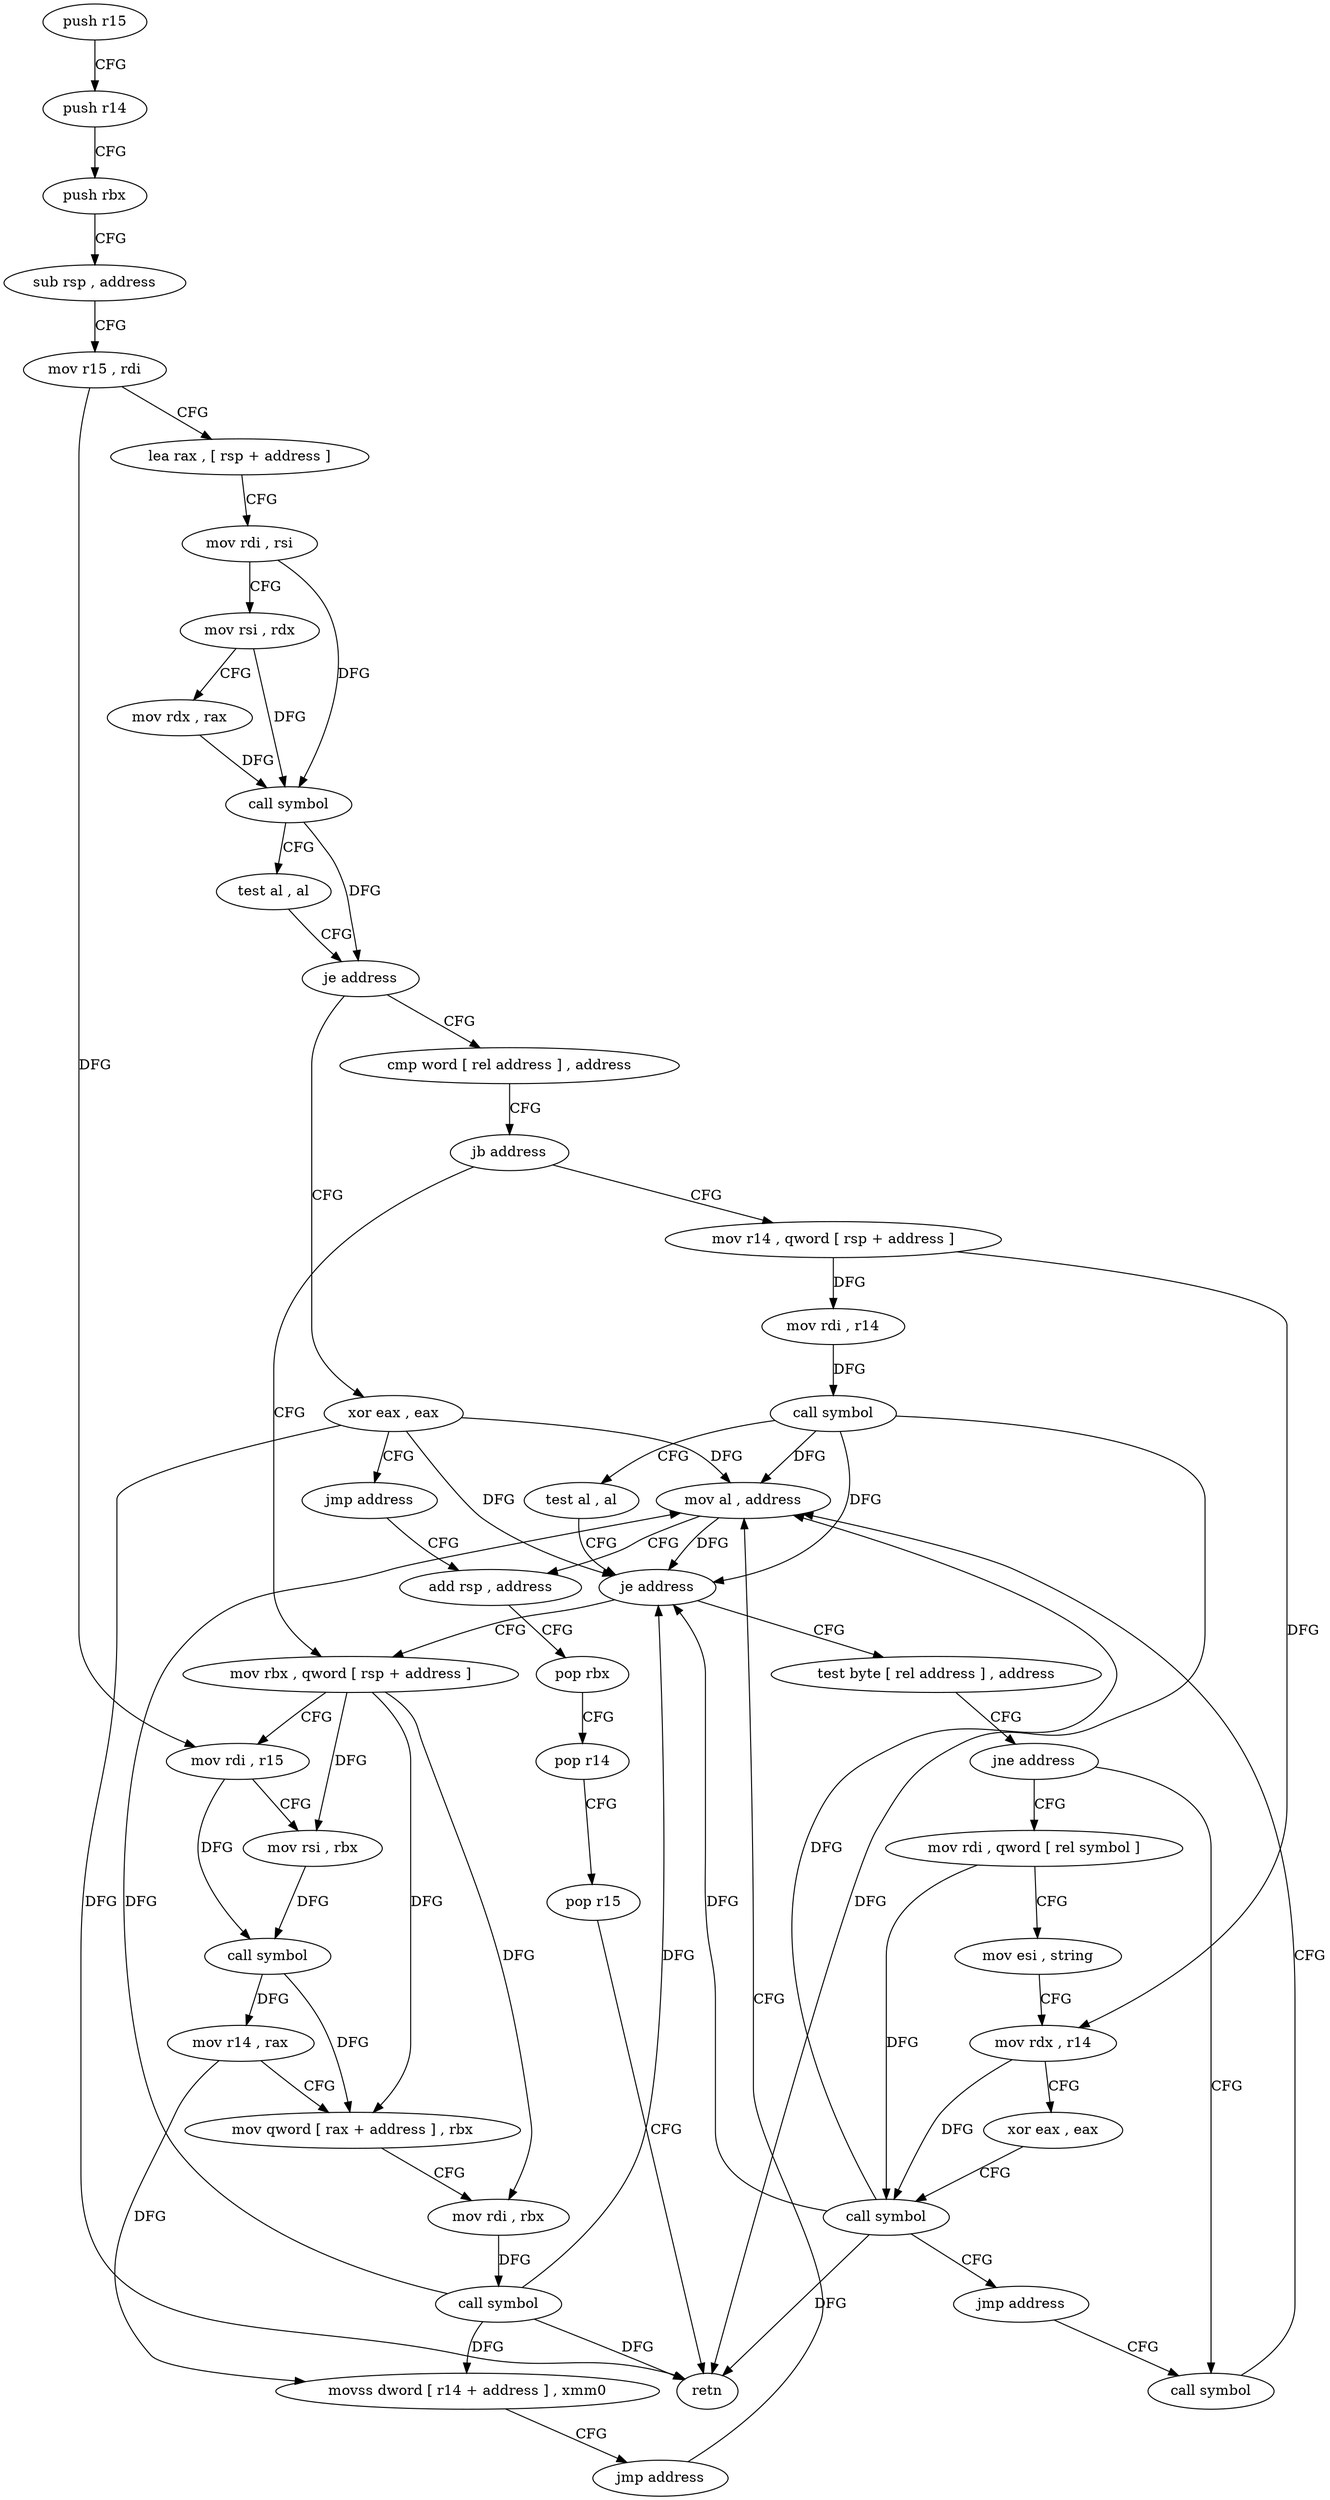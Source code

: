 digraph "func" {
"4241968" [label = "push r15" ]
"4241970" [label = "push r14" ]
"4241972" [label = "push rbx" ]
"4241973" [label = "sub rsp , address" ]
"4241977" [label = "mov r15 , rdi" ]
"4241980" [label = "lea rax , [ rsp + address ]" ]
"4241985" [label = "mov rdi , rsi" ]
"4241988" [label = "mov rsi , rdx" ]
"4241991" [label = "mov rdx , rax" ]
"4241994" [label = "call symbol" ]
"4241999" [label = "test al , al" ]
"4242001" [label = "je address" ]
"4242069" [label = "xor eax , eax" ]
"4242003" [label = "cmp word [ rel address ] , address" ]
"4242071" [label = "jmp address" ]
"4242089" [label = "add rsp , address" ]
"4242011" [label = "jb address" ]
"4242030" [label = "mov rbx , qword [ rsp + address ]" ]
"4242013" [label = "mov r14 , qword [ rsp + address ]" ]
"4242093" [label = "pop rbx" ]
"4242094" [label = "pop r14" ]
"4242096" [label = "pop r15" ]
"4242098" [label = "retn" ]
"4242035" [label = "mov rdi , r15" ]
"4242038" [label = "mov rsi , rbx" ]
"4242041" [label = "call symbol" ]
"4242046" [label = "mov r14 , rax" ]
"4242049" [label = "mov qword [ rax + address ] , rbx" ]
"4242053" [label = "mov rdi , rbx" ]
"4242056" [label = "call symbol" ]
"4242061" [label = "movss dword [ r14 + address ] , xmm0" ]
"4242067" [label = "jmp address" ]
"4242087" [label = "mov al , address" ]
"4242018" [label = "mov rdi , r14" ]
"4242021" [label = "call symbol" ]
"4242026" [label = "test al , al" ]
"4242028" [label = "je address" ]
"4242073" [label = "test byte [ rel address ] , address" ]
"4242080" [label = "jne address" ]
"4242099" [label = "mov rdi , qword [ rel symbol ]" ]
"4242082" [label = "call symbol" ]
"4242106" [label = "mov esi , string" ]
"4242111" [label = "mov rdx , r14" ]
"4242114" [label = "xor eax , eax" ]
"4242116" [label = "call symbol" ]
"4242121" [label = "jmp address" ]
"4241968" -> "4241970" [ label = "CFG" ]
"4241970" -> "4241972" [ label = "CFG" ]
"4241972" -> "4241973" [ label = "CFG" ]
"4241973" -> "4241977" [ label = "CFG" ]
"4241977" -> "4241980" [ label = "CFG" ]
"4241977" -> "4242035" [ label = "DFG" ]
"4241980" -> "4241985" [ label = "CFG" ]
"4241985" -> "4241988" [ label = "CFG" ]
"4241985" -> "4241994" [ label = "DFG" ]
"4241988" -> "4241991" [ label = "CFG" ]
"4241988" -> "4241994" [ label = "DFG" ]
"4241991" -> "4241994" [ label = "DFG" ]
"4241994" -> "4241999" [ label = "CFG" ]
"4241994" -> "4242001" [ label = "DFG" ]
"4241999" -> "4242001" [ label = "CFG" ]
"4242001" -> "4242069" [ label = "CFG" ]
"4242001" -> "4242003" [ label = "CFG" ]
"4242069" -> "4242071" [ label = "CFG" ]
"4242069" -> "4242098" [ label = "DFG" ]
"4242069" -> "4242028" [ label = "DFG" ]
"4242069" -> "4242087" [ label = "DFG" ]
"4242003" -> "4242011" [ label = "CFG" ]
"4242071" -> "4242089" [ label = "CFG" ]
"4242089" -> "4242093" [ label = "CFG" ]
"4242011" -> "4242030" [ label = "CFG" ]
"4242011" -> "4242013" [ label = "CFG" ]
"4242030" -> "4242035" [ label = "CFG" ]
"4242030" -> "4242038" [ label = "DFG" ]
"4242030" -> "4242049" [ label = "DFG" ]
"4242030" -> "4242053" [ label = "DFG" ]
"4242013" -> "4242018" [ label = "DFG" ]
"4242013" -> "4242111" [ label = "DFG" ]
"4242093" -> "4242094" [ label = "CFG" ]
"4242094" -> "4242096" [ label = "CFG" ]
"4242096" -> "4242098" [ label = "CFG" ]
"4242035" -> "4242038" [ label = "CFG" ]
"4242035" -> "4242041" [ label = "DFG" ]
"4242038" -> "4242041" [ label = "DFG" ]
"4242041" -> "4242046" [ label = "DFG" ]
"4242041" -> "4242049" [ label = "DFG" ]
"4242046" -> "4242049" [ label = "CFG" ]
"4242046" -> "4242061" [ label = "DFG" ]
"4242049" -> "4242053" [ label = "CFG" ]
"4242053" -> "4242056" [ label = "DFG" ]
"4242056" -> "4242061" [ label = "DFG" ]
"4242056" -> "4242098" [ label = "DFG" ]
"4242056" -> "4242028" [ label = "DFG" ]
"4242056" -> "4242087" [ label = "DFG" ]
"4242061" -> "4242067" [ label = "CFG" ]
"4242067" -> "4242087" [ label = "CFG" ]
"4242087" -> "4242089" [ label = "CFG" ]
"4242087" -> "4242028" [ label = "DFG" ]
"4242018" -> "4242021" [ label = "DFG" ]
"4242021" -> "4242026" [ label = "CFG" ]
"4242021" -> "4242098" [ label = "DFG" ]
"4242021" -> "4242028" [ label = "DFG" ]
"4242021" -> "4242087" [ label = "DFG" ]
"4242026" -> "4242028" [ label = "CFG" ]
"4242028" -> "4242073" [ label = "CFG" ]
"4242028" -> "4242030" [ label = "CFG" ]
"4242073" -> "4242080" [ label = "CFG" ]
"4242080" -> "4242099" [ label = "CFG" ]
"4242080" -> "4242082" [ label = "CFG" ]
"4242099" -> "4242106" [ label = "CFG" ]
"4242099" -> "4242116" [ label = "DFG" ]
"4242082" -> "4242087" [ label = "CFG" ]
"4242106" -> "4242111" [ label = "CFG" ]
"4242111" -> "4242114" [ label = "CFG" ]
"4242111" -> "4242116" [ label = "DFG" ]
"4242114" -> "4242116" [ label = "CFG" ]
"4242116" -> "4242121" [ label = "CFG" ]
"4242116" -> "4242028" [ label = "DFG" ]
"4242116" -> "4242087" [ label = "DFG" ]
"4242116" -> "4242098" [ label = "DFG" ]
"4242121" -> "4242082" [ label = "CFG" ]
}
